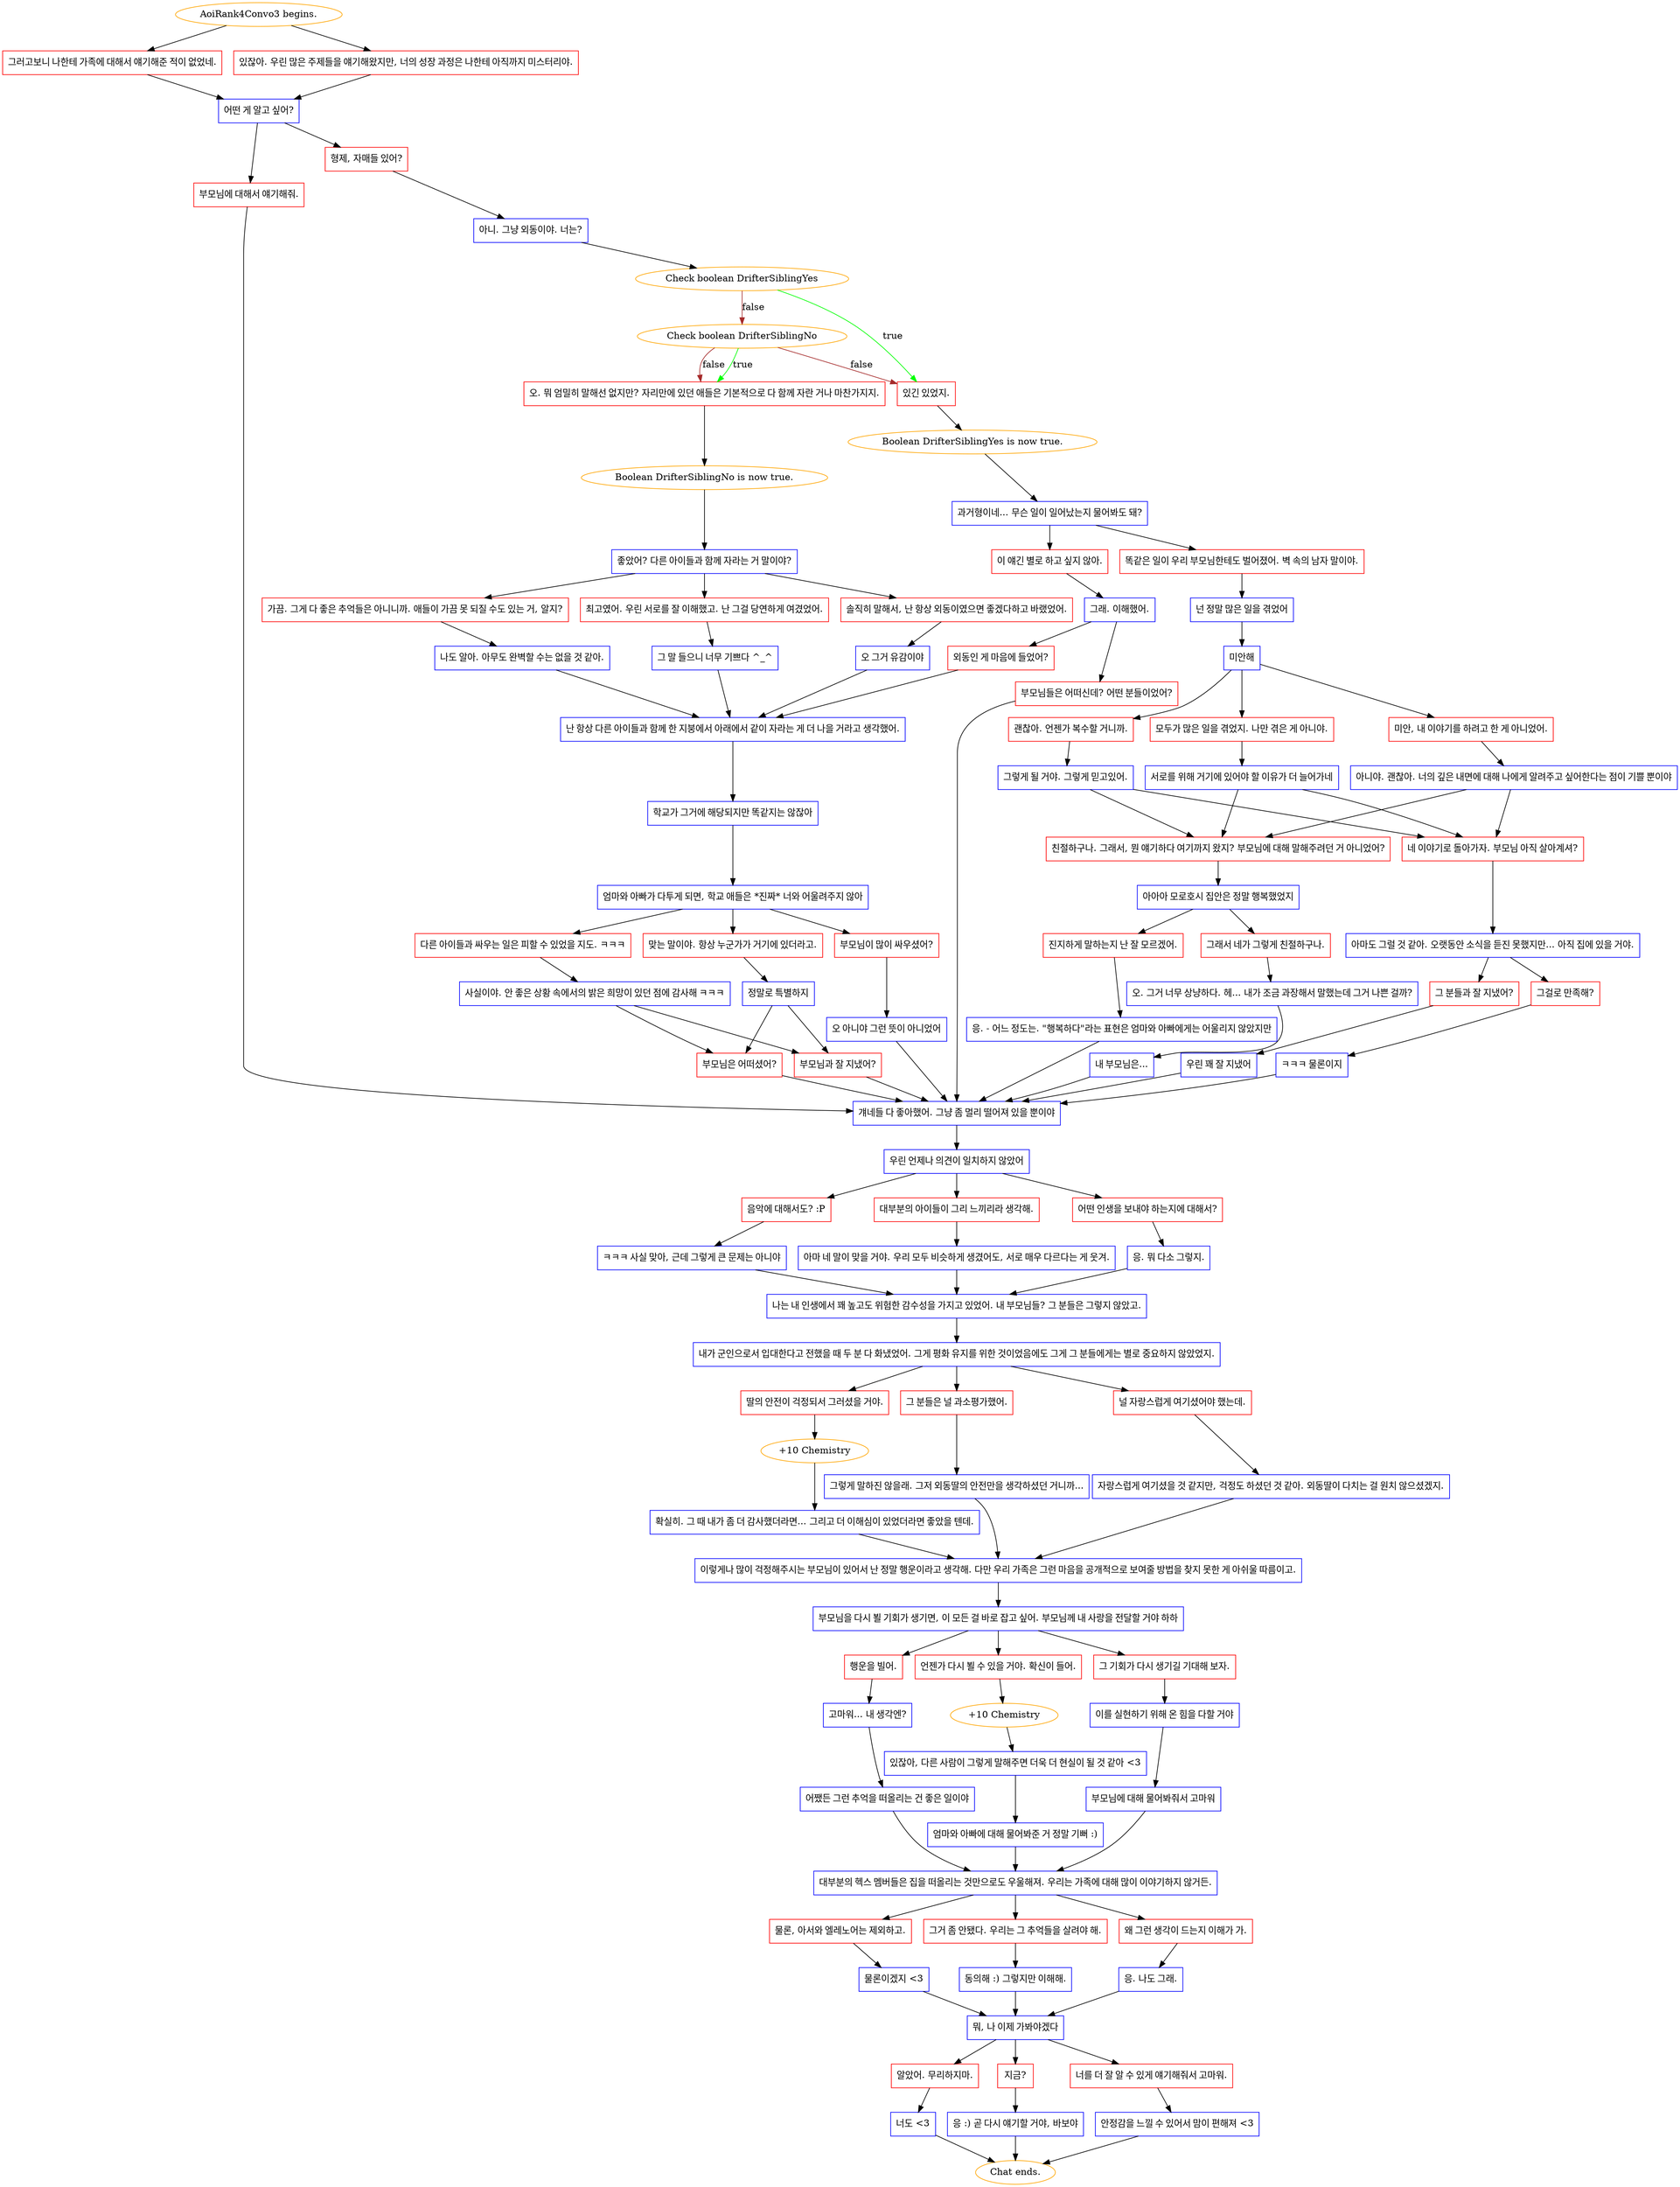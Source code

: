 digraph {
	"AoiRank4Convo3 begins." [color=orange];
		"AoiRank4Convo3 begins." -> j1562304262;
		"AoiRank4Convo3 begins." -> j3391274643;
	j1562304262 [label="그러고보니 나한테 가족에 대해서 얘기해준 적이 없었네.",shape=box,color=red];
		j1562304262 -> j1274198943;
	j3391274643 [label="있잖아. 우린 많은 주제들을 얘기해왔지만, 너의 성장 과정은 나한테 아직까지 미스터리야.",shape=box,color=red];
		j3391274643 -> j1274198943;
	j1274198943 [label="어떤 게 알고 싶어?",shape=box,color=blue];
		j1274198943 -> j1388353013;
		j1274198943 -> j3301910671;
	j1388353013 [label="부모님에 대해서 얘기해줘.",shape=box,color=red];
		j1388353013 -> j965329185;
	j3301910671 [label="형제, 자매들 있어?",shape=box,color=red];
		j3301910671 -> j387589585;
	j965329185 [label="걔네들 다 좋아했어. 그냥 좀 멀리 떨어져 있을 뿐이야",shape=box,color=blue];
		j965329185 -> j3120298648;
	j387589585 [label="아니. 그냥 외동이야. 너는?",shape=box,color=blue];
		j387589585 -> j1687579898;
	j3120298648 [label="우린 언제나 의견이 일치하지 않았어",shape=box,color=blue];
		j3120298648 -> j4081177978;
		j3120298648 -> j1537409008;
		j3120298648 -> j3893275140;
	j1687579898 [label="Check boolean DrifterSiblingYes",color=orange];
		j1687579898 -> j1938891264 [label=true,color=green];
		j1687579898 -> j2219238961 [label=false,color=brown];
	j4081177978 [label="음악에 대해서도? :P",shape=box,color=red];
		j4081177978 -> j587397402;
	j1537409008 [label="대부분의 아이들이 그리 느끼리라 생각해.",shape=box,color=red];
		j1537409008 -> j2023640640;
	j3893275140 [label="어떤 인생을 보내야 하는지에 대해서?",shape=box,color=red];
		j3893275140 -> j2540027980;
	j1938891264 [label="있긴 있었지.",shape=box,color=red];
		j1938891264 -> j4251615879;
	j2219238961 [label="Check boolean DrifterSiblingNo",color=orange];
		j2219238961 -> j3840869657 [label=true,color=green];
		j2219238961 -> j1938891264 [label=false,color=brown];
		j2219238961 -> j3840869657 [label=false,color=brown];
	j587397402 [label="ㅋㅋㅋ 사실 맞아, 근데 그렇게 큰 문제는 아니야",shape=box,color=blue];
		j587397402 -> j3061127510;
	j2023640640 [label="아마 네 말이 맞을 거야. 우리 모두 비슷하게 생겼어도, 서로 매우 다르다는 게 웃겨.",shape=box,color=blue];
		j2023640640 -> j3061127510;
	j2540027980 [label="응. 뭐 다소 그렇지.",shape=box,color=blue];
		j2540027980 -> j3061127510;
	j4251615879 [label="Boolean DrifterSiblingYes is now true.",color=orange];
		j4251615879 -> j1720329024;
	j3840869657 [label="오. 뭐 엄밀히 말해선 없지만? 자리만에 있던 애들은 기본적으로 다 함께 자란 거나 마찬가지지.",shape=box,color=red];
		j3840869657 -> j1533421767;
	j3061127510 [label="나는 내 인생에서 꽤 높고도 위험한 감수성을 가지고 있었어. 내 부모님들? 그 분들은 그렇지 않았고.",shape=box,color=blue];
		j3061127510 -> j3128348126;
	j1720329024 [label="과거형이네... 무슨 일이 일어났는지 물어봐도 돼?",shape=box,color=blue];
		j1720329024 -> j456356875;
		j1720329024 -> j897981110;
	j1533421767 [label="Boolean DrifterSiblingNo is now true.",color=orange];
		j1533421767 -> j3781465881;
	j3128348126 [label="내가 군인으로서 입대한다고 전했을 때 두 분 다 화냈었어. 그게 평화 유지를 위한 것이었음에도 그게 그 분들에게는 별로 중요하지 않았었지.",shape=box,color=blue];
		j3128348126 -> j1632036813;
		j3128348126 -> j780411264;
		j3128348126 -> j131566792;
	j456356875 [label="똑같은 일이 우리 부모님한테도 벌어졌어. 벽 속의 남자 말이야.",shape=box,color=red];
		j456356875 -> j2191382381;
	j897981110 [label="이 얘긴 별로 하고 싶지 않아.",shape=box,color=red];
		j897981110 -> j2317973545;
	j3781465881 [label="좋았어? 다른 아이들과 함께 자라는 거 말이야?",shape=box,color=blue];
		j3781465881 -> j212465158;
		j3781465881 -> j449063169;
		j3781465881 -> j548734017;
	j1632036813 [label="딸의 안전이 걱정되서 그러셨을 거야.",shape=box,color=red];
		j1632036813 -> j3902981888;
	j780411264 [label="그 분들은 널 과소평가했어.",shape=box,color=red];
		j780411264 -> j3642350290;
	j131566792 [label="널 자랑스럽게 여기셨어야 했는데.",shape=box,color=red];
		j131566792 -> j3505797148;
	j2191382381 [label="넌 정말 많은 일을 겪었어",shape=box,color=blue];
		j2191382381 -> j4139659288;
	j2317973545 [label="그래. 이해했어.",shape=box,color=blue];
		j2317973545 -> j224231607;
		j2317973545 -> j1476446488;
	j212465158 [label="가끔. 그게 다 좋은 추억들은 아니니까. 애들이 가끔 못 되질 수도 있는 거, 알지?",shape=box,color=red];
		j212465158 -> j535151244;
	j449063169 [label="최고였어. 우린 서로를 잘 이해했고. 난 그걸 당연하게 여겼었어.",shape=box,color=red];
		j449063169 -> j427061041;
	j548734017 [label="솔직히 말해서, 난 항상 외동이였으면 좋겠다하고 바랬었어.",shape=box,color=red];
		j548734017 -> j3388030585;
	j3902981888 [label="+10 Chemistry",color=orange];
		j3902981888 -> j2681581292;
	j3642350290 [label="그렇게 말하진 않을래. 그저 외동딸의 안전만을 생각하셨던 거니까...",shape=box,color=blue];
		j3642350290 -> j1716319054;
	j3505797148 [label="자랑스럽게 여기셨을 것 같지만, 걱정도 하셨던 것 같아. 외동딸이 다치는 걸 원치 않으셨겠지.",shape=box,color=blue];
		j3505797148 -> j1716319054;
	j4139659288 [label="미안해",shape=box,color=blue];
		j4139659288 -> j3629082308;
		j4139659288 -> j962784093;
		j4139659288 -> j3675727230;
	j224231607 [label="외동인 게 마음에 들었어?",shape=box,color=red];
		j224231607 -> j1325281959;
	j1476446488 [label="부모님들은 어떠신데? 어떤 분들이었어?",shape=box,color=red];
		j1476446488 -> j965329185;
	j535151244 [label="나도 알아. 아무도 완벽할 수는 없을 것 같아.",shape=box,color=blue];
		j535151244 -> j1325281959;
	j427061041 [label="그 말 들으니 너무 기쁘다 ^_^",shape=box,color=blue];
		j427061041 -> j1325281959;
	j3388030585 [label="오 그거 유감이야",shape=box,color=blue];
		j3388030585 -> j1325281959;
	j2681581292 [label="확실히. 그 때 내가 좀 더 감사했더라면... 그리고 더 이해심이 있었더라면 좋았을 텐데.",shape=box,color=blue];
		j2681581292 -> j1716319054;
	j1716319054 [label="이렇게나 많이 걱정해주시는 부모님이 있어서 난 정말 행운이라고 생각해. 다만 우리 가족은 그런 마음을 공개적으로 보여줄 방법을 찾지 못한 게 아쉬울 따름이고.",shape=box,color=blue];
		j1716319054 -> j2629169094;
	j3629082308 [label="미안, 내 이야기를 하려고 한 게 아니었어.",shape=box,color=red];
		j3629082308 -> j1468332017;
	j962784093 [label="괜찮아. 언젠가 복수할 거니까.",shape=box,color=red];
		j962784093 -> j3806776342;
	j3675727230 [label="모두가 많은 일을 겪었지. 나만 겪은 게 아니야.",shape=box,color=red];
		j3675727230 -> j1472194652;
	j1325281959 [label="난 항상 다른 아이들과 함께 한 지붕에서 아래에서 같이 자라는 게 더 나을 거라고 생각했어.",shape=box,color=blue];
		j1325281959 -> j3010257675;
	j2629169094 [label="부모님을 다시 뵐 기회가 생기면, 이 모든 걸 바로 잡고 싶어. 부모님께 내 사랑을 전달할 거야 하하",shape=box,color=blue];
		j2629169094 -> j4124398574;
		j2629169094 -> j128651606;
		j2629169094 -> j835822691;
	j1468332017 [label="아니야. 괜찮아. 너의 깊은 내면에 대해 나에게 알려주고 싶어한다는 점이 기쁠 뿐이야",shape=box,color=blue];
		j1468332017 -> j3198966777;
		j1468332017 -> j2052112785;
	j3806776342 [label="그렇게 될 거야. 그렇게 믿고있어.",shape=box,color=blue];
		j3806776342 -> j3198966777;
		j3806776342 -> j2052112785;
	j1472194652 [label="서로를 위해 거기에 있어야 할 이유가 더 늘어가네",shape=box,color=blue];
		j1472194652 -> j3198966777;
		j1472194652 -> j2052112785;
	j3010257675 [label="학교가 그거에 해당되지만 똑같지는 않잖아",shape=box,color=blue];
		j3010257675 -> j3124119106;
	j4124398574 [label="행운을 빌어.",shape=box,color=red];
		j4124398574 -> j4224346832;
	j128651606 [label="언젠가 다시 뵐 수 있을 거야. 확신이 들어.",shape=box,color=red];
		j128651606 -> j1234347718;
	j835822691 [label="그 기회가 다시 생기길 기대해 보자.",shape=box,color=red];
		j835822691 -> j325852709;
	j3198966777 [label="네 이야기로 돌아가자. 부모님 아직 살아계셔?",shape=box,color=red];
		j3198966777 -> j1447052379;
	j2052112785 [label="친절하구나. 그래서, 뭔 얘기하다 여기까지 왔지? 부모님에 대해 말해주려던 거 아니었어?",shape=box,color=red];
		j2052112785 -> j3914369831;
	j3124119106 [label="엄마와 아빠가 다투게 되면, 학교 애들은 *진짜* 너와 어울려주지 않아",shape=box,color=blue];
		j3124119106 -> j984144614;
		j3124119106 -> j4128035890;
		j3124119106 -> j290999139;
	j4224346832 [label="고마워... 내 생각엔?",shape=box,color=blue];
		j4224346832 -> j471696689;
	j1234347718 [label="+10 Chemistry",color=orange];
		j1234347718 -> j3546327652;
	j325852709 [label="이를 실현하기 위해 온 힘을 다할 거야",shape=box,color=blue];
		j325852709 -> j588577059;
	j1447052379 [label="아마도 그럴 것 같아. 오랫동안 소식을 듣진 못했지만... 아직 집에 있을 거야.",shape=box,color=blue];
		j1447052379 -> j2929526966;
		j1447052379 -> j4214659931;
	j3914369831 [label="아아아 모로호시 집안은 정말 행복했었지",shape=box,color=blue];
		j3914369831 -> j1933531988;
		j3914369831 -> j1362195262;
	j984144614 [label="다른 아이들과 싸우는 일은 피할 수 있었을 지도. ㅋㅋㅋ",shape=box,color=red];
		j984144614 -> j1846783540;
	j4128035890 [label="부모님이 많이 싸우셨어?",shape=box,color=red];
		j4128035890 -> j2474583463;
	j290999139 [label="맞는 말이야. 항상 누군가가 거기에 있더라고.",shape=box,color=red];
		j290999139 -> j1921375683;
	j471696689 [label="어쨌든 그런 추억을 떠올리는 건 좋은 일이야",shape=box,color=blue];
		j471696689 -> j2482119989;
	j3546327652 [label="있잖아, 다른 사람이 그렇게 말해주면 더욱 더 현실이 될 것 같아 <3",shape=box,color=blue];
		j3546327652 -> j2411527738;
	j588577059 [label="부모님에 대해 물어봐줘서 고마워",shape=box,color=blue];
		j588577059 -> j2482119989;
	j2929526966 [label="그걸로 만족해?",shape=box,color=red];
		j2929526966 -> j1187421910;
	j4214659931 [label="그 분들과 잘 지냈어?",shape=box,color=red];
		j4214659931 -> j1473253804;
	j1933531988 [label="진지하게 말하는지 난 잘 모르겠어.",shape=box,color=red];
		j1933531988 -> j2573081211;
	j1362195262 [label="그래서 네가 그렇게 친절하구나.",shape=box,color=red];
		j1362195262 -> j250994913;
	j1846783540 [label="사실이야. 안 좋은 상황 속에서의 밝은 희망이 있던 점에 감사해 ㅋㅋㅋ",shape=box,color=blue];
		j1846783540 -> j3159834043;
		j1846783540 -> j1902528821;
	j2474583463 [label="오 아니야 그런 뜻이 아니었어",shape=box,color=blue];
		j2474583463 -> j965329185;
	j1921375683 [label="정말로 특별하지",shape=box,color=blue];
		j1921375683 -> j1902528821;
		j1921375683 -> j3159834043;
	j2482119989 [label="대부분의 헥스 멤버들은 집을 떠올리는 것만으로도 우울해져. 우리는 가족에 대해 많이 이야기하지 않거든.",shape=box,color=blue];
		j2482119989 -> j1411034803;
		j2482119989 -> j469460762;
		j2482119989 -> j3335849596;
	j2411527738 [label="엄마와 아빠에 대해 물어봐준 거 정말 기뻐 :)",shape=box,color=blue];
		j2411527738 -> j2482119989;
	j1187421910 [label="ㅋㅋㅋ 물론이지",shape=box,color=blue];
		j1187421910 -> j965329185;
	j1473253804 [label="우린 꽤 잘 지냈어",shape=box,color=blue];
		j1473253804 -> j965329185;
	j2573081211 [label="응. - 어느 정도는. \"행복하다\"라는 표현은 엄마와 아빠에게는 어울리지 않았지만",shape=box,color=blue];
		j2573081211 -> j965329185;
	j250994913 [label="오. 그거 너무 상냥하다. 헤... 내가 조금 과장해서 말했는데 그거 나쁜 걸까?",shape=box,color=blue];
		j250994913 -> j3796032834;
	j3159834043 [label="부모님과 잘 지냈어?",shape=box,color=red];
		j3159834043 -> j965329185;
	j1902528821 [label="부모님은 어떠셨어?",shape=box,color=red];
		j1902528821 -> j965329185;
	j1411034803 [label="물론, 아서와 엘레노어는 제외하고.",shape=box,color=red];
		j1411034803 -> j1787485481;
	j469460762 [label="그거 좀 안됐다. 우리는 그 추억들을 살려야 해.",shape=box,color=red];
		j469460762 -> j2233073302;
	j3335849596 [label="왜 그런 생각이 드는지 이해가 가.",shape=box,color=red];
		j3335849596 -> j124154143;
	j3796032834 [label="내 부모님은...",shape=box,color=blue];
		j3796032834 -> j965329185;
	j1787485481 [label="물론이겠지 <3",shape=box,color=blue];
		j1787485481 -> j455515732;
	j2233073302 [label="동의해 :) 그렇지만 이해해.",shape=box,color=blue];
		j2233073302 -> j455515732;
	j124154143 [label="응. 나도 그래.",shape=box,color=blue];
		j124154143 -> j455515732;
	j455515732 [label="뭐, 나 이제 가봐야겠다",shape=box,color=blue];
		j455515732 -> j116142709;
		j455515732 -> j1199934689;
		j455515732 -> j1518833208;
	j116142709 [label="알았어. 무리하지마.",shape=box,color=red];
		j116142709 -> j177498356;
	j1199934689 [label="지금?",shape=box,color=red];
		j1199934689 -> j319006257;
	j1518833208 [label="너를 더 잘 알 수 있게 얘기해줘서 고마워.",shape=box,color=red];
		j1518833208 -> j146821981;
	j177498356 [label="너도 <3",shape=box,color=blue];
		j177498356 -> "Chat ends.";
	j319006257 [label="응 :) 곧 다시 얘기할 거야, 바보야",shape=box,color=blue];
		j319006257 -> "Chat ends.";
	j146821981 [label="안정감을 느낄 수 있어서 맘이 편해져 <3",shape=box,color=blue];
		j146821981 -> "Chat ends.";
	"Chat ends." [color=orange];
}